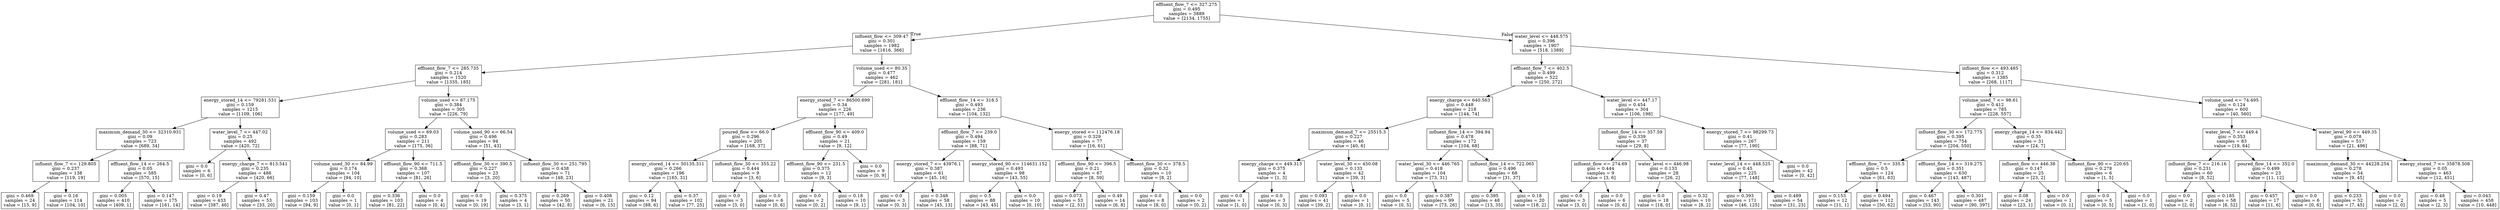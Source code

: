 digraph Tree {
node [shape=box] ;
0 [label="effluent_flow_7 <= 327.275\ngini = 0.495\nsamples = 3889\nvalue = [2134, 1755]"] ;
1 [label="influent_flow <= 309.47\ngini = 0.301\nsamples = 1982\nvalue = [1616, 366]"] ;
0 -> 1 [labeldistance=2.5, labelangle=45, headlabel="True"] ;
2 [label="effluent_flow_7 <= 285.735\ngini = 0.214\nsamples = 1520\nvalue = [1335, 185]"] ;
1 -> 2 ;
3 [label="energy_stored_14 <= 79281.531\ngini = 0.159\nsamples = 1215\nvalue = [1109, 106]"] ;
2 -> 3 ;
4 [label="maximum_demand_30 <= 32310.931\ngini = 0.09\nsamples = 723\nvalue = [689, 34]"] ;
3 -> 4 ;
5 [label="influent_flow_7 <= 129.805\ngini = 0.237\nsamples = 138\nvalue = [119, 19]"] ;
4 -> 5 ;
6 [label="gini = 0.469\nsamples = 24\nvalue = [15, 9]"] ;
5 -> 6 ;
7 [label="gini = 0.16\nsamples = 114\nvalue = [104, 10]"] ;
5 -> 7 ;
8 [label="effluent_flow_14 <= 264.5\ngini = 0.05\nsamples = 585\nvalue = [570, 15]"] ;
4 -> 8 ;
9 [label="gini = 0.005\nsamples = 410\nvalue = [409, 1]"] ;
8 -> 9 ;
10 [label="gini = 0.147\nsamples = 175\nvalue = [161, 14]"] ;
8 -> 10 ;
11 [label="water_level_7 <= 447.02\ngini = 0.25\nsamples = 492\nvalue = [420, 72]"] ;
3 -> 11 ;
12 [label="gini = 0.0\nsamples = 6\nvalue = [0, 6]"] ;
11 -> 12 ;
13 [label="energy_charge_7 <= 813.541\ngini = 0.235\nsamples = 486\nvalue = [420, 66]"] ;
11 -> 13 ;
14 [label="gini = 0.19\nsamples = 433\nvalue = [387, 46]"] ;
13 -> 14 ;
15 [label="gini = 0.47\nsamples = 53\nvalue = [33, 20]"] ;
13 -> 15 ;
16 [label="volume_used <= 87.175\ngini = 0.384\nsamples = 305\nvalue = [226, 79]"] ;
2 -> 16 ;
17 [label="volume_used <= 69.03\ngini = 0.283\nsamples = 211\nvalue = [175, 36]"] ;
16 -> 17 ;
18 [label="volume_used_30 <= 84.99\ngini = 0.174\nsamples = 104\nvalue = [94, 10]"] ;
17 -> 18 ;
19 [label="gini = 0.159\nsamples = 103\nvalue = [94, 9]"] ;
18 -> 19 ;
20 [label="gini = 0.0\nsamples = 1\nvalue = [0, 1]"] ;
18 -> 20 ;
21 [label="effluent_flow_90 <= 711.5\ngini = 0.368\nsamples = 107\nvalue = [81, 26]"] ;
17 -> 21 ;
22 [label="gini = 0.336\nsamples = 103\nvalue = [81, 22]"] ;
21 -> 22 ;
23 [label="gini = 0.0\nsamples = 4\nvalue = [0, 4]"] ;
21 -> 23 ;
24 [label="volume_used_90 <= 66.54\ngini = 0.496\nsamples = 94\nvalue = [51, 43]"] ;
16 -> 24 ;
25 [label="effluent_flow_30 <= 390.5\ngini = 0.227\nsamples = 23\nvalue = [3, 20]"] ;
24 -> 25 ;
26 [label="gini = 0.0\nsamples = 19\nvalue = [0, 19]"] ;
25 -> 26 ;
27 [label="gini = 0.375\nsamples = 4\nvalue = [3, 1]"] ;
25 -> 27 ;
28 [label="influent_flow_30 <= 251.795\ngini = 0.438\nsamples = 71\nvalue = [48, 23]"] ;
24 -> 28 ;
29 [label="gini = 0.269\nsamples = 50\nvalue = [42, 8]"] ;
28 -> 29 ;
30 [label="gini = 0.408\nsamples = 21\nvalue = [6, 15]"] ;
28 -> 30 ;
31 [label="volume_used <= 80.35\ngini = 0.477\nsamples = 462\nvalue = [281, 181]"] ;
1 -> 31 ;
32 [label="energy_stored_7 <= 86500.699\ngini = 0.34\nsamples = 226\nvalue = [177, 49]"] ;
31 -> 32 ;
33 [label="poured_flow <= 66.0\ngini = 0.296\nsamples = 205\nvalue = [168, 37]"] ;
32 -> 33 ;
34 [label="energy_stored_14 <= 50135.311\ngini = 0.266\nsamples = 196\nvalue = [165, 31]"] ;
33 -> 34 ;
35 [label="gini = 0.12\nsamples = 94\nvalue = [88, 6]"] ;
34 -> 35 ;
36 [label="gini = 0.37\nsamples = 102\nvalue = [77, 25]"] ;
34 -> 36 ;
37 [label="influent_flow_30 <= 355.22\ngini = 0.444\nsamples = 9\nvalue = [3, 6]"] ;
33 -> 37 ;
38 [label="gini = 0.0\nsamples = 3\nvalue = [3, 0]"] ;
37 -> 38 ;
39 [label="gini = 0.0\nsamples = 6\nvalue = [0, 6]"] ;
37 -> 39 ;
40 [label="effluent_flow_90 <= 409.0\ngini = 0.49\nsamples = 21\nvalue = [9, 12]"] ;
32 -> 40 ;
41 [label="effluent_flow_90 <= 231.5\ngini = 0.375\nsamples = 12\nvalue = [9, 3]"] ;
40 -> 41 ;
42 [label="gini = 0.0\nsamples = 2\nvalue = [0, 2]"] ;
41 -> 42 ;
43 [label="gini = 0.18\nsamples = 10\nvalue = [9, 1]"] ;
41 -> 43 ;
44 [label="gini = 0.0\nsamples = 9\nvalue = [0, 9]"] ;
40 -> 44 ;
45 [label="effluent_flow_14 <= 318.5\ngini = 0.493\nsamples = 236\nvalue = [104, 132]"] ;
31 -> 45 ;
46 [label="effluent_flow_7 <= 239.0\ngini = 0.494\nsamples = 159\nvalue = [88, 71]"] ;
45 -> 46 ;
47 [label="energy_stored_7 <= 43976.1\ngini = 0.387\nsamples = 61\nvalue = [45, 16]"] ;
46 -> 47 ;
48 [label="gini = 0.0\nsamples = 3\nvalue = [0, 3]"] ;
47 -> 48 ;
49 [label="gini = 0.348\nsamples = 58\nvalue = [45, 13]"] ;
47 -> 49 ;
50 [label="energy_stored_90 <= 114631.152\ngini = 0.493\nsamples = 98\nvalue = [43, 55]"] ;
46 -> 50 ;
51 [label="gini = 0.5\nsamples = 88\nvalue = [43, 45]"] ;
50 -> 51 ;
52 [label="gini = 0.0\nsamples = 10\nvalue = [0, 10]"] ;
50 -> 52 ;
53 [label="energy_stored <= 112476.18\ngini = 0.329\nsamples = 77\nvalue = [16, 61]"] ;
45 -> 53 ;
54 [label="effluent_flow_90 <= 396.5\ngini = 0.21\nsamples = 67\nvalue = [8, 59]"] ;
53 -> 54 ;
55 [label="gini = 0.073\nsamples = 53\nvalue = [2, 51]"] ;
54 -> 55 ;
56 [label="gini = 0.49\nsamples = 14\nvalue = [6, 8]"] ;
54 -> 56 ;
57 [label="effluent_flow_30 <= 378.5\ngini = 0.32\nsamples = 10\nvalue = [8, 2]"] ;
53 -> 57 ;
58 [label="gini = 0.0\nsamples = 8\nvalue = [8, 0]"] ;
57 -> 58 ;
59 [label="gini = 0.0\nsamples = 2\nvalue = [0, 2]"] ;
57 -> 59 ;
60 [label="water_level <= 448.575\ngini = 0.396\nsamples = 1907\nvalue = [518, 1389]"] ;
0 -> 60 [labeldistance=2.5, labelangle=-45, headlabel="False"] ;
61 [label="effluent_flow_7 <= 402.5\ngini = 0.499\nsamples = 522\nvalue = [250, 272]"] ;
60 -> 61 ;
62 [label="energy_charge <= 640.563\ngini = 0.448\nsamples = 218\nvalue = [144, 74]"] ;
61 -> 62 ;
63 [label="maximum_demand_7 <= 25515.3\ngini = 0.227\nsamples = 46\nvalue = [40, 6]"] ;
62 -> 63 ;
64 [label="energy_charge <= 449.313\ngini = 0.375\nsamples = 4\nvalue = [1, 3]"] ;
63 -> 64 ;
65 [label="gini = 0.0\nsamples = 1\nvalue = [1, 0]"] ;
64 -> 65 ;
66 [label="gini = 0.0\nsamples = 3\nvalue = [0, 3]"] ;
64 -> 66 ;
67 [label="water_level_30 <= 450.08\ngini = 0.133\nsamples = 42\nvalue = [39, 3]"] ;
63 -> 67 ;
68 [label="gini = 0.093\nsamples = 41\nvalue = [39, 2]"] ;
67 -> 68 ;
69 [label="gini = 0.0\nsamples = 1\nvalue = [0, 1]"] ;
67 -> 69 ;
70 [label="influent_flow_14 <= 394.94\ngini = 0.478\nsamples = 172\nvalue = [104, 68]"] ;
62 -> 70 ;
71 [label="water_level_30 <= 446.765\ngini = 0.418\nsamples = 104\nvalue = [73, 31]"] ;
70 -> 71 ;
72 [label="gini = 0.0\nsamples = 5\nvalue = [0, 5]"] ;
71 -> 72 ;
73 [label="gini = 0.387\nsamples = 99\nvalue = [73, 26]"] ;
71 -> 73 ;
74 [label="influent_flow_14 <= 722.065\ngini = 0.496\nsamples = 68\nvalue = [31, 37]"] ;
70 -> 74 ;
75 [label="gini = 0.395\nsamples = 48\nvalue = [13, 35]"] ;
74 -> 75 ;
76 [label="gini = 0.18\nsamples = 20\nvalue = [18, 2]"] ;
74 -> 76 ;
77 [label="water_level <= 447.17\ngini = 0.454\nsamples = 304\nvalue = [106, 198]"] ;
61 -> 77 ;
78 [label="influent_flow_14 <= 357.59\ngini = 0.339\nsamples = 37\nvalue = [29, 8]"] ;
77 -> 78 ;
79 [label="influent_flow <= 274.69\ngini = 0.444\nsamples = 9\nvalue = [3, 6]"] ;
78 -> 79 ;
80 [label="gini = 0.0\nsamples = 3\nvalue = [3, 0]"] ;
79 -> 80 ;
81 [label="gini = 0.0\nsamples = 6\nvalue = [0, 6]"] ;
79 -> 81 ;
82 [label="water_level <= 446.98\ngini = 0.133\nsamples = 28\nvalue = [26, 2]"] ;
78 -> 82 ;
83 [label="gini = 0.0\nsamples = 18\nvalue = [18, 0]"] ;
82 -> 83 ;
84 [label="gini = 0.32\nsamples = 10\nvalue = [8, 2]"] ;
82 -> 84 ;
85 [label="energy_stored_7 <= 98299.73\ngini = 0.41\nsamples = 267\nvalue = [77, 190]"] ;
77 -> 85 ;
86 [label="water_level_14 <= 448.525\ngini = 0.45\nsamples = 225\nvalue = [77, 148]"] ;
85 -> 86 ;
87 [label="gini = 0.393\nsamples = 171\nvalue = [46, 125]"] ;
86 -> 87 ;
88 [label="gini = 0.489\nsamples = 54\nvalue = [31, 23]"] ;
86 -> 88 ;
89 [label="gini = 0.0\nsamples = 42\nvalue = [0, 42]"] ;
85 -> 89 ;
90 [label="influent_flow <= 493.485\ngini = 0.312\nsamples = 1385\nvalue = [268, 1117]"] ;
60 -> 90 ;
91 [label="volume_used_7 <= 98.61\ngini = 0.412\nsamples = 785\nvalue = [228, 557]"] ;
90 -> 91 ;
92 [label="influent_flow_30 <= 172.775\ngini = 0.395\nsamples = 754\nvalue = [204, 550]"] ;
91 -> 92 ;
93 [label="effluent_flow_7 <= 335.5\ngini = 0.5\nsamples = 124\nvalue = [61, 63]"] ;
92 -> 93 ;
94 [label="gini = 0.153\nsamples = 12\nvalue = [11, 1]"] ;
93 -> 94 ;
95 [label="gini = 0.494\nsamples = 112\nvalue = [50, 62]"] ;
93 -> 95 ;
96 [label="effluent_flow_14 <= 319.275\ngini = 0.351\nsamples = 630\nvalue = [143, 487]"] ;
92 -> 96 ;
97 [label="gini = 0.467\nsamples = 143\nvalue = [53, 90]"] ;
96 -> 97 ;
98 [label="gini = 0.301\nsamples = 487\nvalue = [90, 397]"] ;
96 -> 98 ;
99 [label="energy_charge_14 <= 834.442\ngini = 0.35\nsamples = 31\nvalue = [24, 7]"] ;
91 -> 99 ;
100 [label="influent_flow <= 446.38\ngini = 0.147\nsamples = 25\nvalue = [23, 2]"] ;
99 -> 100 ;
101 [label="gini = 0.08\nsamples = 24\nvalue = [23, 1]"] ;
100 -> 101 ;
102 [label="gini = 0.0\nsamples = 1\nvalue = [0, 1]"] ;
100 -> 102 ;
103 [label="influent_flow_90 <= 220.65\ngini = 0.278\nsamples = 6\nvalue = [1, 5]"] ;
99 -> 103 ;
104 [label="gini = 0.0\nsamples = 5\nvalue = [0, 5]"] ;
103 -> 104 ;
105 [label="gini = 0.0\nsamples = 1\nvalue = [1, 0]"] ;
103 -> 105 ;
106 [label="volume_used <= 74.495\ngini = 0.124\nsamples = 600\nvalue = [40, 560]"] ;
90 -> 106 ;
107 [label="water_level_7 <= 449.4\ngini = 0.353\nsamples = 83\nvalue = [19, 64]"] ;
106 -> 107 ;
108 [label="influent_flow_7 <= 216.16\ngini = 0.231\nsamples = 60\nvalue = [8, 52]"] ;
107 -> 108 ;
109 [label="gini = 0.0\nsamples = 2\nvalue = [2, 0]"] ;
108 -> 109 ;
110 [label="gini = 0.185\nsamples = 58\nvalue = [6, 52]"] ;
108 -> 110 ;
111 [label="poured_flow_14 <= 352.0\ngini = 0.499\nsamples = 23\nvalue = [11, 12]"] ;
107 -> 111 ;
112 [label="gini = 0.457\nsamples = 17\nvalue = [11, 6]"] ;
111 -> 112 ;
113 [label="gini = 0.0\nsamples = 6\nvalue = [0, 6]"] ;
111 -> 113 ;
114 [label="water_level_90 <= 449.35\ngini = 0.078\nsamples = 517\nvalue = [21, 496]"] ;
106 -> 114 ;
115 [label="maximum_demand_30 <= 44228.254\ngini = 0.278\nsamples = 54\nvalue = [9, 45]"] ;
114 -> 115 ;
116 [label="gini = 0.233\nsamples = 52\nvalue = [7, 45]"] ;
115 -> 116 ;
117 [label="gini = 0.0\nsamples = 2\nvalue = [2, 0]"] ;
115 -> 117 ;
118 [label="energy_stored_7 <= 35878.508\ngini = 0.05\nsamples = 463\nvalue = [12, 451]"] ;
114 -> 118 ;
119 [label="gini = 0.48\nsamples = 5\nvalue = [2, 3]"] ;
118 -> 119 ;
120 [label="gini = 0.043\nsamples = 458\nvalue = [10, 448]"] ;
118 -> 120 ;
}